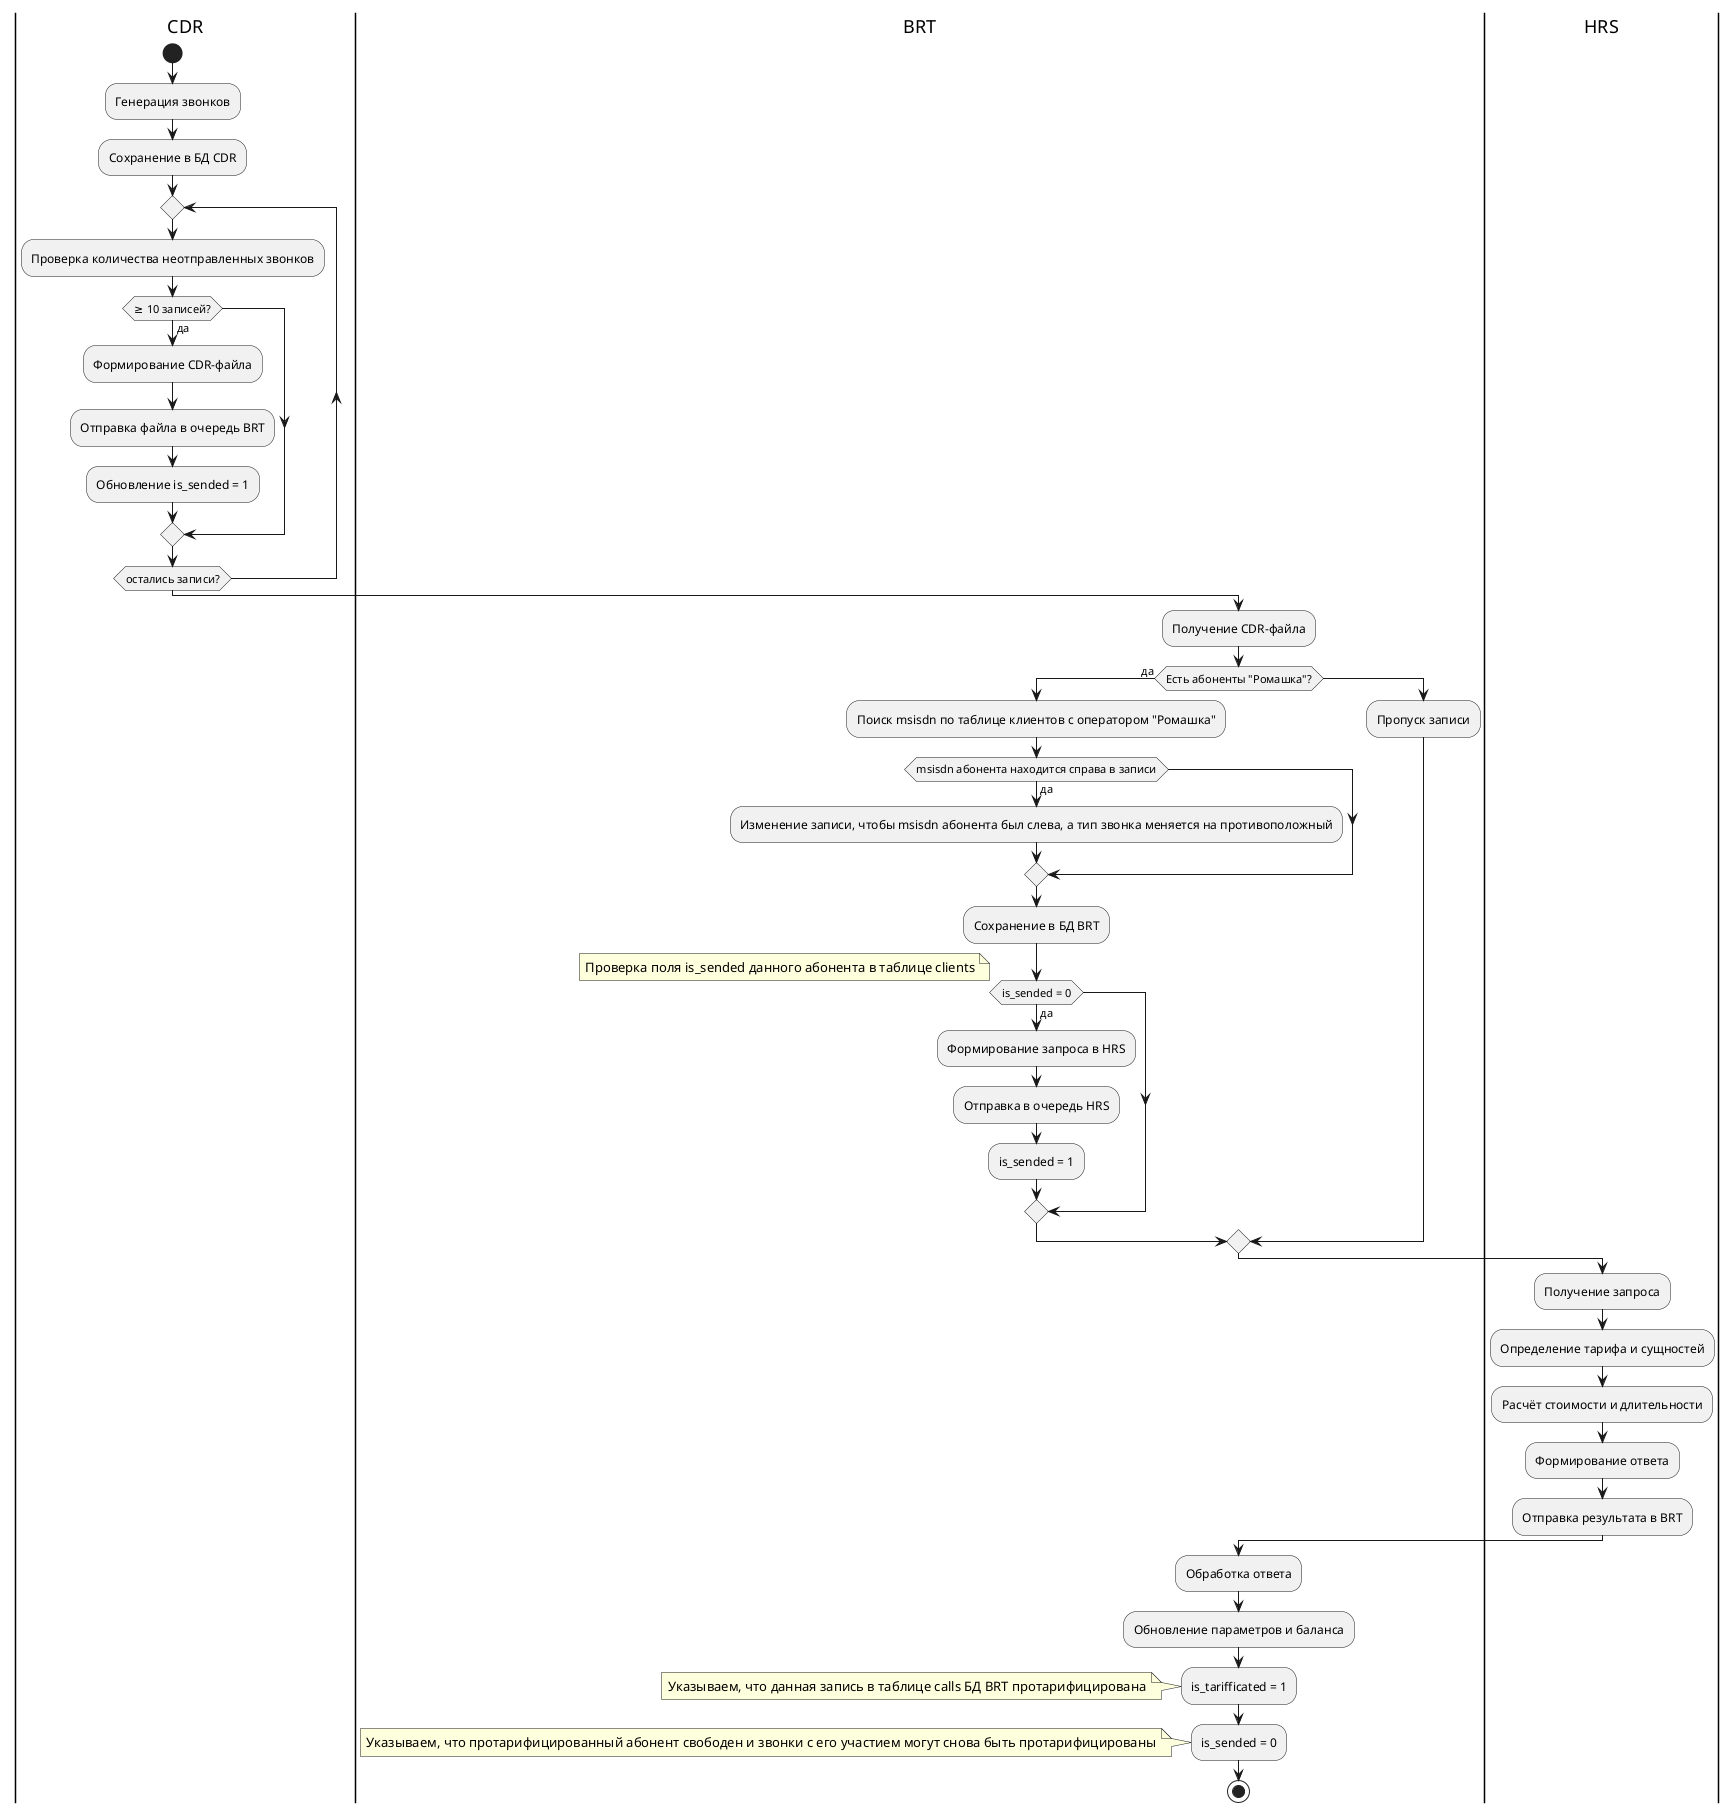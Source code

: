 @startuml
|CDR|
start
:Генерация звонков;
:Сохранение в БД CDR;
repeat
  :Проверка количества неотправленных звонков;
  if (≥ 10 записей?) then (да)
    :Формирование CDR-файла;
    :Отправка файла в очередь BRT;
    :Обновление is_sended = 1;
  endif
repeat while (остались записи?)

|BRT|
:Получение CDR-файла;
if (Есть абоненты "Ромашка"?) then (да)
  :Поиск msisdn по таблице клиентов с оператором "Ромашка";
  if (msisdn абонента находится справа в записи) then (да)
    :Изменение записи, чтобы msisdn абонента был слева, а тип звонка меняется на противоположный;
  endif
  :Сохранение в БД BRT;
  if (is_sended = 0) then (да)
  note left: Проверка поля is_sended данного абонента в таблице clients
    :Формирование запроса в HRS;
    :Отправка в очередь HRS;
    :is_sended = 1;
  endif
else
  :Пропуск записи;
endif

|HRS|
:Получение запроса;
:Определение тарифа и сущностей;
:Расчёт стоимости и длительности;
:Формирование ответа;
:Отправка результата в BRT;

|BRT|
:Обработка ответа;
:Обновление параметров и баланса;
:is_tarifficated = 1;
note left: Указываем, что данная запись в таблице calls БД BRT протарифицирована
:is_sended = 0;
note left: Указываем, что протарифицированный абонент свободен и звонки с его участием могут снова быть протарифицированы

stop
@enduml
